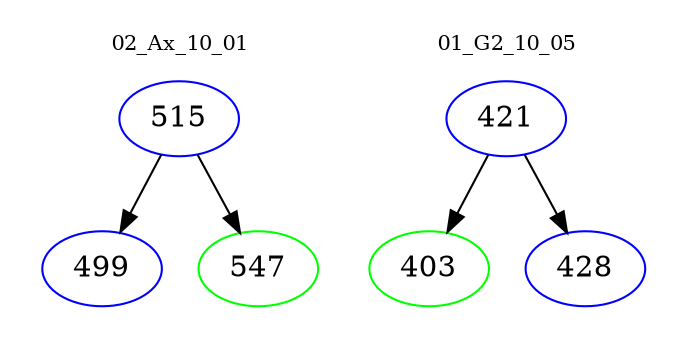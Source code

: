 digraph{
subgraph cluster_0 {
color = white
label = "02_Ax_10_01";
fontsize=10;
T0_515 [label="515", color="blue"]
T0_515 -> T0_499 [color="black"]
T0_499 [label="499", color="blue"]
T0_515 -> T0_547 [color="black"]
T0_547 [label="547", color="green"]
}
subgraph cluster_1 {
color = white
label = "01_G2_10_05";
fontsize=10;
T1_421 [label="421", color="blue"]
T1_421 -> T1_403 [color="black"]
T1_403 [label="403", color="green"]
T1_421 -> T1_428 [color="black"]
T1_428 [label="428", color="blue"]
}
}
